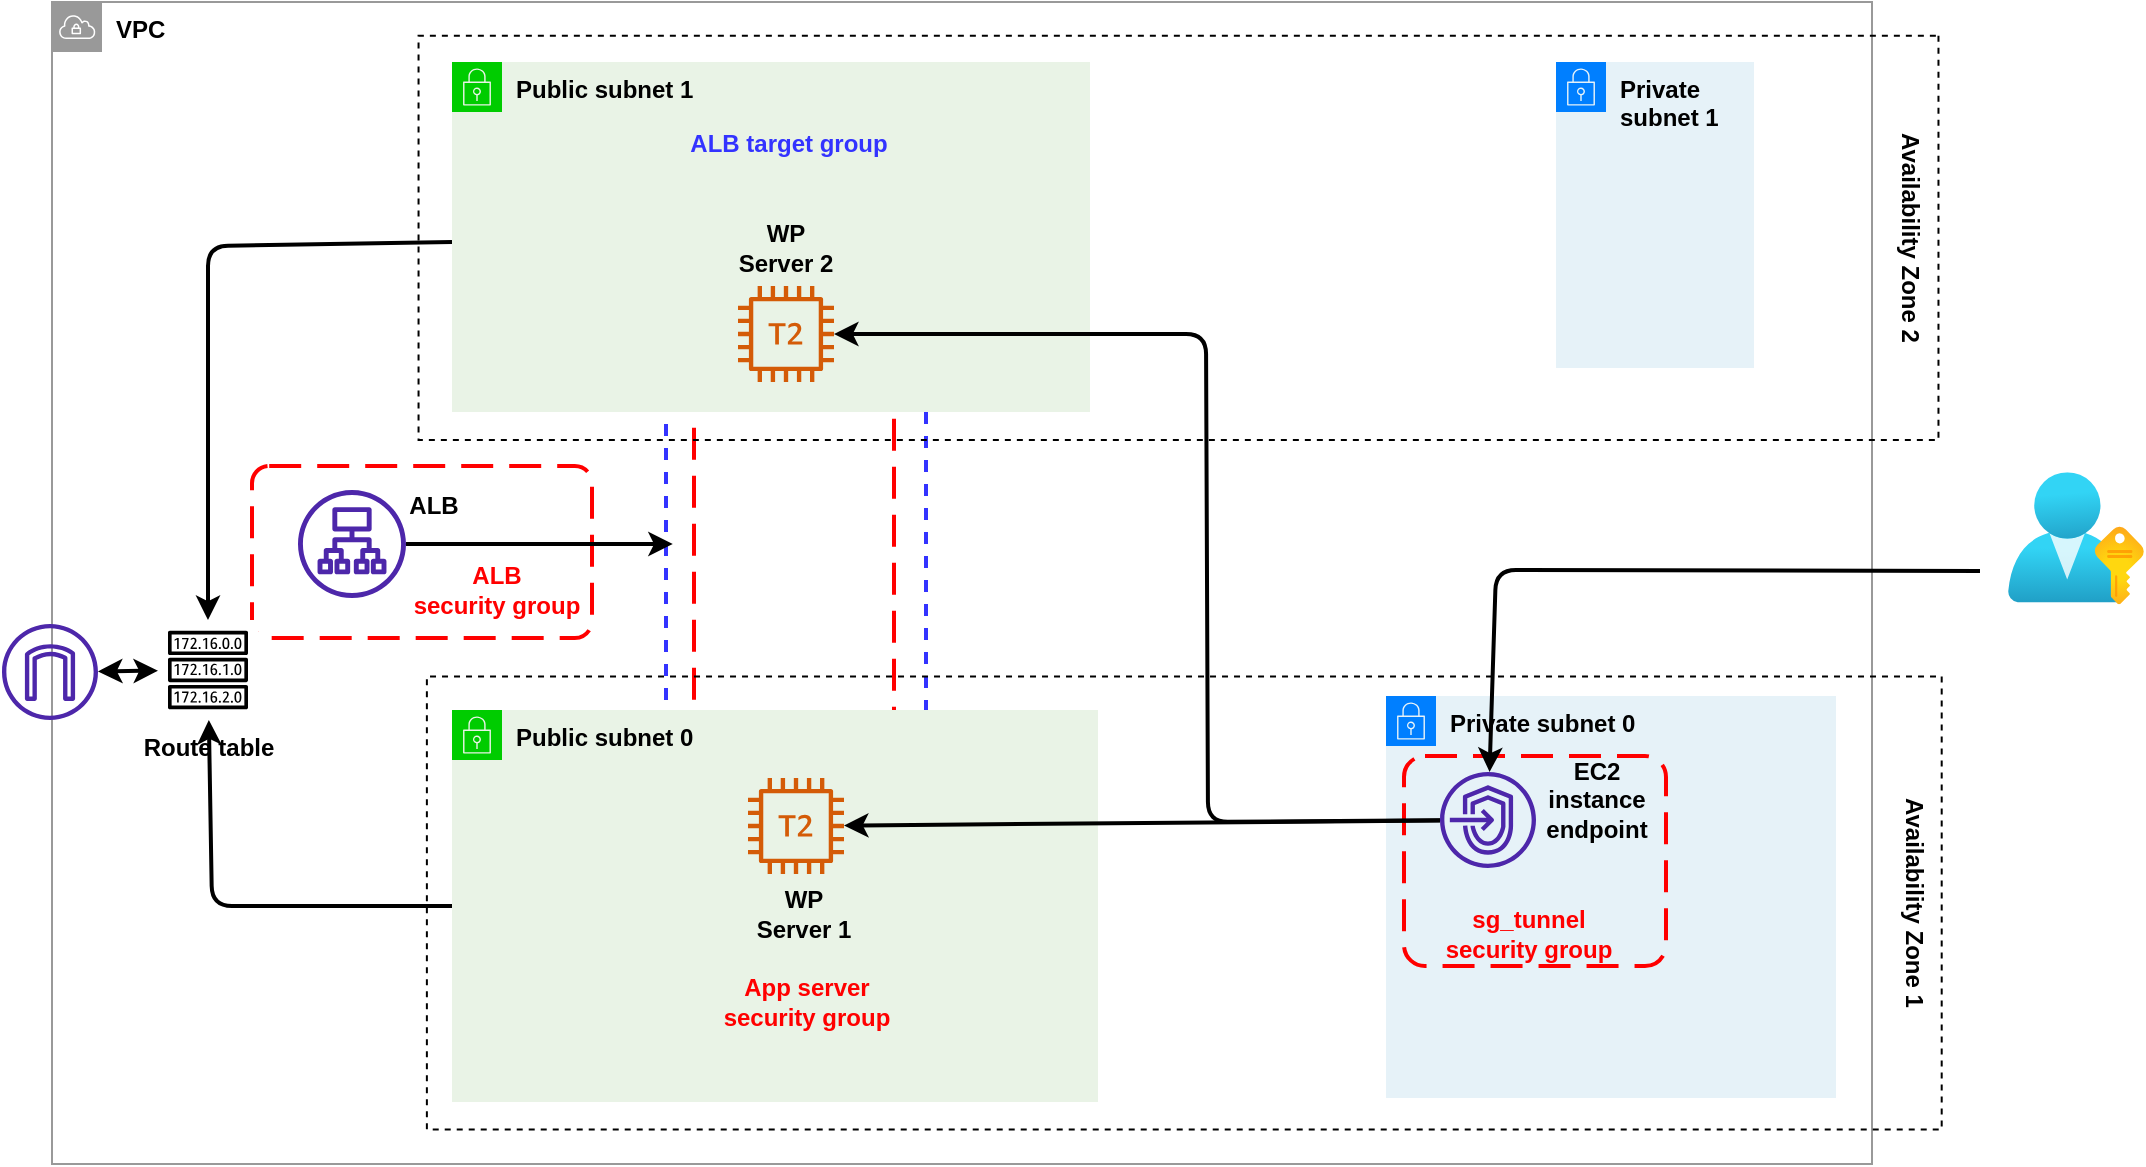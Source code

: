 <mxfile>
    <diagram id="y6yWmJWhMZ6w7K0qYgY1" name="Page-1">
        <mxGraphModel dx="2004" dy="1126" grid="0" gridSize="10" guides="1" tooltips="1" connect="1" arrows="1" fold="1" page="1" pageScale="1" pageWidth="1169" pageHeight="827" background="#FFFFFF" math="0" shadow="0">
            <root>
                <mxCell id="0"/>
                <mxCell id="1" parent="0"/>
                <mxCell id="48" value="VPC" style="sketch=0;outlineConnect=0;gradientColor=none;html=1;whiteSpace=wrap;fontSize=12;fontStyle=1;shape=mxgraph.aws4.group;grIcon=mxgraph.aws4.group_vpc;strokeColor=#999999;fillColor=none;verticalAlign=top;align=left;spacingLeft=30;fontColor=#000000;dashed=0;" parent="1" vertex="1">
                    <mxGeometry x="60" y="70" width="910" height="581" as="geometry"/>
                </mxCell>
                <mxCell id="47" value="" style="rounded=1;arcSize=10;dashed=1;strokeColor=#FF0000;fillColor=none;gradientColor=none;dashPattern=8 4;strokeWidth=2;fontStyle=1;fontColor=#000000;" parent="1" vertex="1">
                    <mxGeometry x="381" y="172" width="100" height="431" as="geometry"/>
                </mxCell>
                <mxCell id="53" value="" style="outlineConnect=0;gradientColor=none;html=1;whiteSpace=wrap;fontSize=12;fontStyle=1;strokeColor=#3333FF;fillColor=none;verticalAlign=top;align=center;fontColor=#000000;dashed=1;spacingTop=3;strokeWidth=2;" parent="1" vertex="1">
                    <mxGeometry x="367" y="129" width="130" height="483" as="geometry"/>
                </mxCell>
                <mxCell id="31" value="Availability Zone 1" style="fillColor=none;strokeColor=#000000;dashed=1;verticalAlign=top;fontStyle=1;fontColor=#000000;rotation=90;" parent="1" vertex="1">
                    <mxGeometry x="512.89" y="141.77" width="226.51" height="757.41" as="geometry"/>
                </mxCell>
                <mxCell id="4" value="Public subnet 0" style="points=[[0,0],[0.25,0],[0.5,0],[0.75,0],[1,0],[1,0.25],[1,0.5],[1,0.75],[1,1],[0.75,1],[0.5,1],[0.25,1],[0,1],[0,0.75],[0,0.5],[0,0.25]];outlineConnect=0;gradientColor=none;html=1;whiteSpace=wrap;fontSize=12;fontStyle=1;container=1;pointerEvents=0;collapsible=0;recursiveResize=0;shape=mxgraph.aws4.group;grIcon=mxgraph.aws4.group_security_group;grStroke=0;strokeColor=#00CC00;fillColor=#E9F3E6;verticalAlign=top;align=left;spacingLeft=30;fontColor=#000000;dashed=0;" parent="1" vertex="1">
                    <mxGeometry x="260" y="424" width="323" height="196" as="geometry"/>
                </mxCell>
                <mxCell id="45" value="" style="sketch=0;outlineConnect=0;fontColor=#000000;gradientColor=none;fillColor=#D45B07;strokeColor=#000000;dashed=0;verticalLabelPosition=bottom;verticalAlign=top;align=center;html=1;fontSize=12;fontStyle=1;aspect=fixed;pointerEvents=1;shape=mxgraph.aws4.t2_instance;" parent="4" vertex="1">
                    <mxGeometry x="148" y="34" width="48" height="48" as="geometry"/>
                </mxCell>
                <mxCell id="57" value="WP Server 1" style="text;html=1;strokeColor=none;fillColor=none;align=center;verticalAlign=middle;whiteSpace=wrap;rounded=0;fontStyle=1;fontColor=#000000;" parent="4" vertex="1">
                    <mxGeometry x="146" y="89.87" width="60" height="23.75" as="geometry"/>
                </mxCell>
                <mxCell id="8" value="Private subnet 0" style="points=[[0,0],[0.25,0],[0.5,0],[0.75,0],[1,0],[1,0.25],[1,0.5],[1,0.75],[1,1],[0.75,1],[0.5,1],[0.25,1],[0,1],[0,0.75],[0,0.5],[0,0.25]];outlineConnect=0;gradientColor=none;html=1;whiteSpace=wrap;fontSize=12;fontStyle=1;container=1;pointerEvents=0;collapsible=0;recursiveResize=0;shape=mxgraph.aws4.group;grIcon=mxgraph.aws4.group_security_group;grStroke=0;strokeColor=#007FFF;fillColor=#E6F2F8;verticalAlign=top;align=left;spacingLeft=30;fontColor=#000000;dashed=0;" parent="1" vertex="1">
                    <mxGeometry x="727" y="417" width="225" height="201" as="geometry"/>
                </mxCell>
                <mxCell id="49" value="" style="rounded=1;arcSize=10;dashed=1;strokeColor=#FF0000;fillColor=none;gradientColor=none;dashPattern=8 4;strokeWidth=2;fontStyle=1;fontColor=#000000;" parent="8" vertex="1">
                    <mxGeometry x="9" y="30" width="131" height="105" as="geometry"/>
                </mxCell>
                <mxCell id="44" value="" style="sketch=0;outlineConnect=0;fontColor=#000000;gradientColor=none;fillColor=#4D27AA;strokeColor=#000000;dashed=0;verticalLabelPosition=bottom;verticalAlign=top;align=center;html=1;fontSize=12;fontStyle=1;aspect=fixed;pointerEvents=1;shape=mxgraph.aws4.endpoints;" parent="8" vertex="1">
                    <mxGeometry x="27" y="38" width="48" height="48" as="geometry"/>
                </mxCell>
                <mxCell id="63" value="EC2 &lt;br&gt;instance endpoint" style="text;html=1;strokeColor=none;fillColor=none;align=center;verticalAlign=middle;whiteSpace=wrap;rounded=0;fontStyle=1;fontColor=#000000;" parent="8" vertex="1">
                    <mxGeometry x="61" y="40" width="89" height="23.75" as="geometry"/>
                </mxCell>
                <mxCell id="65" value="sg_tunnel&lt;br&gt;security group" style="text;html=1;strokeColor=none;fillColor=none;align=center;verticalAlign=middle;whiteSpace=wrap;rounded=0;fontStyle=1;fontColor=#FF0000;" parent="8" vertex="1">
                    <mxGeometry x="27" y="107" width="89" height="23.75" as="geometry"/>
                </mxCell>
                <mxCell id="52" value="" style="rounded=1;arcSize=10;dashed=1;strokeColor=#FF0000;fillColor=none;gradientColor=none;dashPattern=8 4;strokeWidth=2;fontStyle=1;fontColor=#000000;" parent="1" vertex="1">
                    <mxGeometry x="160" y="302" width="170" height="86" as="geometry"/>
                </mxCell>
                <mxCell id="26" value="Availability Zone 2" style="fillColor=none;strokeColor=#000000;dashed=1;verticalAlign=top;fontStyle=1;fontColor=#000000;rotation=90;" parent="1" vertex="1">
                    <mxGeometry x="522.16" y="-192.02" width="202.19" height="759.96" as="geometry"/>
                </mxCell>
                <mxCell id="5" value="Public subnet 1" style="points=[[0,0],[0.25,0],[0.5,0],[0.75,0],[1,0],[1,0.25],[1,0.5],[1,0.75],[1,1],[0.75,1],[0.5,1],[0.25,1],[0,1],[0,0.75],[0,0.5],[0,0.25]];outlineConnect=0;gradientColor=none;html=1;whiteSpace=wrap;fontSize=12;fontStyle=1;container=1;pointerEvents=0;collapsible=0;recursiveResize=0;shape=mxgraph.aws4.group;grIcon=mxgraph.aws4.group_security_group;grStroke=0;strokeColor=#00CC00;fillColor=#E9F3E6;verticalAlign=top;align=left;spacingLeft=30;fontColor=#000000;dashed=0;" parent="1" vertex="1">
                    <mxGeometry x="260" y="100" width="319" height="175" as="geometry"/>
                </mxCell>
                <mxCell id="46" value="" style="sketch=0;outlineConnect=0;fontColor=#000000;gradientColor=none;fillColor=#D45B07;strokeColor=#000000;dashed=0;verticalLabelPosition=bottom;verticalAlign=top;align=center;html=1;fontSize=12;fontStyle=1;aspect=fixed;pointerEvents=1;shape=mxgraph.aws4.t2_instance;" parent="5" vertex="1">
                    <mxGeometry x="143" y="112" width="48" height="48" as="geometry"/>
                </mxCell>
                <mxCell id="58" value="WP Server 2" style="text;html=1;strokeColor=none;fillColor=none;align=center;verticalAlign=middle;whiteSpace=wrap;rounded=0;fontStyle=1;fontColor=#000000;" parent="5" vertex="1">
                    <mxGeometry x="137" y="81.13" width="60" height="23.75" as="geometry"/>
                </mxCell>
                <mxCell id="3" value="" style="sketch=0;outlineConnect=0;fontColor=#000000;gradientColor=none;fillColor=#4D27AA;strokeColor=#000000;dashed=0;verticalLabelPosition=bottom;verticalAlign=top;align=center;html=1;fontSize=12;fontStyle=1;aspect=fixed;pointerEvents=1;shape=mxgraph.aws4.internet_gateway;" parent="1" vertex="1">
                    <mxGeometry x="35" y="381" width="48" height="48" as="geometry"/>
                </mxCell>
                <mxCell id="23" style="edgeStyle=none;html=1;strokeWidth=2;fontStyle=1;fontColor=#000000;strokeColor=#000000;" parent="1" source="5" target="16" edge="1">
                    <mxGeometry relative="1" as="geometry">
                        <Array as="points">
                            <mxPoint x="138" y="192"/>
                        </Array>
                    </mxGeometry>
                </mxCell>
                <mxCell id="9" value="Private subnet 1" style="points=[[0,0],[0.25,0],[0.5,0],[0.75,0],[1,0],[1,0.25],[1,0.5],[1,0.75],[1,1],[0.75,1],[0.5,1],[0.25,1],[0,1],[0,0.75],[0,0.5],[0,0.25]];outlineConnect=0;gradientColor=none;html=1;whiteSpace=wrap;fontSize=12;fontStyle=1;container=1;pointerEvents=0;collapsible=0;recursiveResize=0;shape=mxgraph.aws4.group;grIcon=mxgraph.aws4.group_security_group;grStroke=0;strokeColor=#007FFF;fillColor=#E6F2F8;verticalAlign=top;align=left;spacingLeft=30;fontColor=#000000;dashed=0;" parent="1" vertex="1">
                    <mxGeometry x="812" y="100" width="99" height="153" as="geometry"/>
                </mxCell>
                <mxCell id="16" value="Route table" style="sketch=0;outlineConnect=0;fontColor=#000000;gradientColor=none;strokeColor=#000000;fillColor=#ffffff;dashed=0;verticalLabelPosition=bottom;verticalAlign=top;align=center;html=1;fontSize=12;fontStyle=1;aspect=fixed;shape=mxgraph.aws4.resourceIcon;resIcon=mxgraph.aws4.route_table;" parent="1" vertex="1">
                    <mxGeometry x="113" y="379" width="50" height="50" as="geometry"/>
                </mxCell>
                <mxCell id="24" style="edgeStyle=none;html=1;strokeWidth=2;fontStyle=1;fontColor=#000000;strokeColor=#000000;" parent="1" source="4" target="16" edge="1">
                    <mxGeometry relative="1" as="geometry">
                        <Array as="points">
                            <mxPoint x="140" y="522"/>
                        </Array>
                    </mxGeometry>
                </mxCell>
                <mxCell id="36" value="" style="endArrow=classic;html=1;strokeWidth=2;startArrow=classic;startFill=1;fontStyle=1;fontColor=#000000;strokeColor=#000000;" parent="1" source="16" target="3" edge="1">
                    <mxGeometry width="50" height="50" relative="1" as="geometry">
                        <mxPoint x="299" y="419" as="sourcePoint"/>
                        <mxPoint x="349" y="369" as="targetPoint"/>
                    </mxGeometry>
                </mxCell>
                <mxCell id="66" style="edgeStyle=none;html=1;entryX=0.026;entryY=0.439;entryDx=0;entryDy=0;entryPerimeter=0;strokeWidth=2;startArrow=none;startFill=0;endArrow=classic;endFill=1;fontStyle=1;fontColor=#000000;strokeColor=#000000;" parent="1" source="50" target="53" edge="1">
                    <mxGeometry relative="1" as="geometry"/>
                </mxCell>
                <mxCell id="50" value="" style="sketch=0;outlineConnect=0;fontColor=#000000;gradientColor=none;fillColor=#4D27AA;strokeColor=#000000;dashed=0;verticalLabelPosition=bottom;verticalAlign=top;align=center;html=1;fontSize=12;fontStyle=1;aspect=fixed;pointerEvents=1;shape=mxgraph.aws4.application_load_balancer;" parent="1" vertex="1">
                    <mxGeometry x="183" y="314" width="54" height="54" as="geometry"/>
                </mxCell>
                <mxCell id="56" style="edgeStyle=none;html=1;exitX=0;exitY=0.75;exitDx=0;exitDy=0;exitPerimeter=0;startArrow=none;startFill=0;endArrow=classic;endFill=1;strokeWidth=2;fontStyle=1;fontColor=#000000;strokeColor=#000000;" parent="1" target="44" edge="1">
                    <mxGeometry relative="1" as="geometry">
                        <Array as="points">
                            <mxPoint x="782" y="354"/>
                        </Array>
                        <mxPoint x="1024" y="354.5" as="sourcePoint"/>
                    </mxGeometry>
                </mxCell>
                <mxCell id="59" value="App server&lt;br&gt;security group" style="text;html=1;strokeColor=none;fillColor=none;align=center;verticalAlign=middle;whiteSpace=wrap;rounded=0;fontStyle=1;fontColor=#FF0000;" parent="1" vertex="1">
                    <mxGeometry x="394" y="558" width="87" height="23.75" as="geometry"/>
                </mxCell>
                <mxCell id="60" value="ALB target group" style="text;html=1;strokeColor=none;fillColor=none;align=center;verticalAlign=middle;whiteSpace=wrap;rounded=0;fontStyle=1;fontColor=#3333FF;" parent="1" vertex="1">
                    <mxGeometry x="371" y="129" width="115" height="23.75" as="geometry"/>
                </mxCell>
                <mxCell id="61" value="ALB" style="text;html=1;strokeColor=none;fillColor=none;align=center;verticalAlign=middle;whiteSpace=wrap;rounded=0;fontStyle=1;fontColor=#000000;" parent="1" vertex="1">
                    <mxGeometry x="221" y="314" width="60" height="16.37" as="geometry"/>
                </mxCell>
                <mxCell id="62" value="ALB&lt;br&gt;security group" style="text;html=1;strokeColor=none;fillColor=none;align=center;verticalAlign=middle;whiteSpace=wrap;rounded=0;fontStyle=1;fontColor=#FF0000;" parent="1" vertex="1">
                    <mxGeometry x="235" y="352" width="95" height="23.75" as="geometry"/>
                </mxCell>
                <mxCell id="72" value="" style="aspect=fixed;html=1;points=[];align=center;image;fontSize=12;image=img/lib/azure2/azure_stack/User_Subscriptions.svg;" vertex="1" parent="1">
                    <mxGeometry x="1038" y="305.13" width="68" height="66" as="geometry"/>
                </mxCell>
                <mxCell id="74" style="edgeStyle=none;html=1;startArrow=none;startFill=0;endArrow=classic;endFill=1;strokeWidth=2;strokeColor=#000000;" edge="1" parent="1" source="44" target="46">
                    <mxGeometry relative="1" as="geometry">
                        <Array as="points">
                            <mxPoint x="638" y="480"/>
                            <mxPoint x="637" y="236"/>
                        </Array>
                    </mxGeometry>
                </mxCell>
                <mxCell id="75" style="edgeStyle=none;html=1;strokeColor=#000000;strokeWidth=2;startArrow=none;startFill=0;endArrow=classic;endFill=1;" edge="1" parent="1" source="44" target="45">
                    <mxGeometry relative="1" as="geometry"/>
                </mxCell>
            </root>
        </mxGraphModel>
    </diagram>
</mxfile>